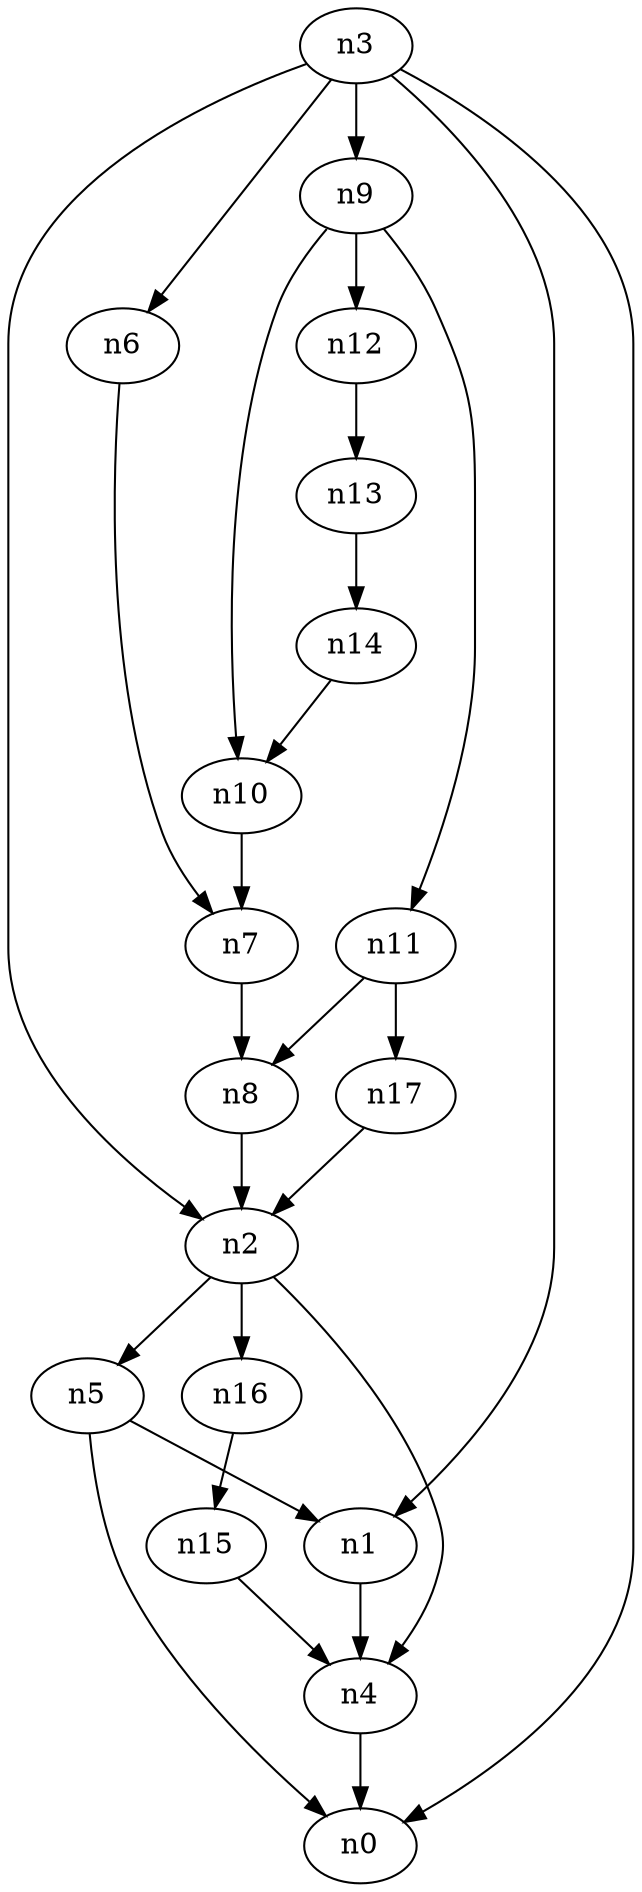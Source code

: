 digraph G {
	n1 -> n4	 [_graphml_id=e4];
	n2 -> n4	 [_graphml_id=e7];
	n2 -> n5	 [_graphml_id=e8];
	n2 -> n16	 [_graphml_id=e24];
	n3 -> n0	 [_graphml_id=e0];
	n3 -> n1	 [_graphml_id=e3];
	n3 -> n2	 [_graphml_id=e6];
	n3 -> n6	 [_graphml_id=e9];
	n3 -> n9	 [_graphml_id=e13];
	n4 -> n0	 [_graphml_id=e1];
	n5 -> n0	 [_graphml_id=e2];
	n5 -> n1	 [_graphml_id=e5];
	n6 -> n7	 [_graphml_id=e10];
	n7 -> n8	 [_graphml_id=e11];
	n8 -> n2	 [_graphml_id=e12];
	n9 -> n10	 [_graphml_id=e14];
	n9 -> n11	 [_graphml_id=e17];
	n9 -> n12	 [_graphml_id=e18];
	n10 -> n7	 [_graphml_id=e15];
	n11 -> n8	 [_graphml_id=e16];
	n11 -> n17	 [_graphml_id=e25];
	n12 -> n13	 [_graphml_id=e19];
	n13 -> n14	 [_graphml_id=e20];
	n14 -> n10	 [_graphml_id=e21];
	n15 -> n4	 [_graphml_id=e22];
	n16 -> n15	 [_graphml_id=e23];
	n17 -> n2	 [_graphml_id=e26];
}

